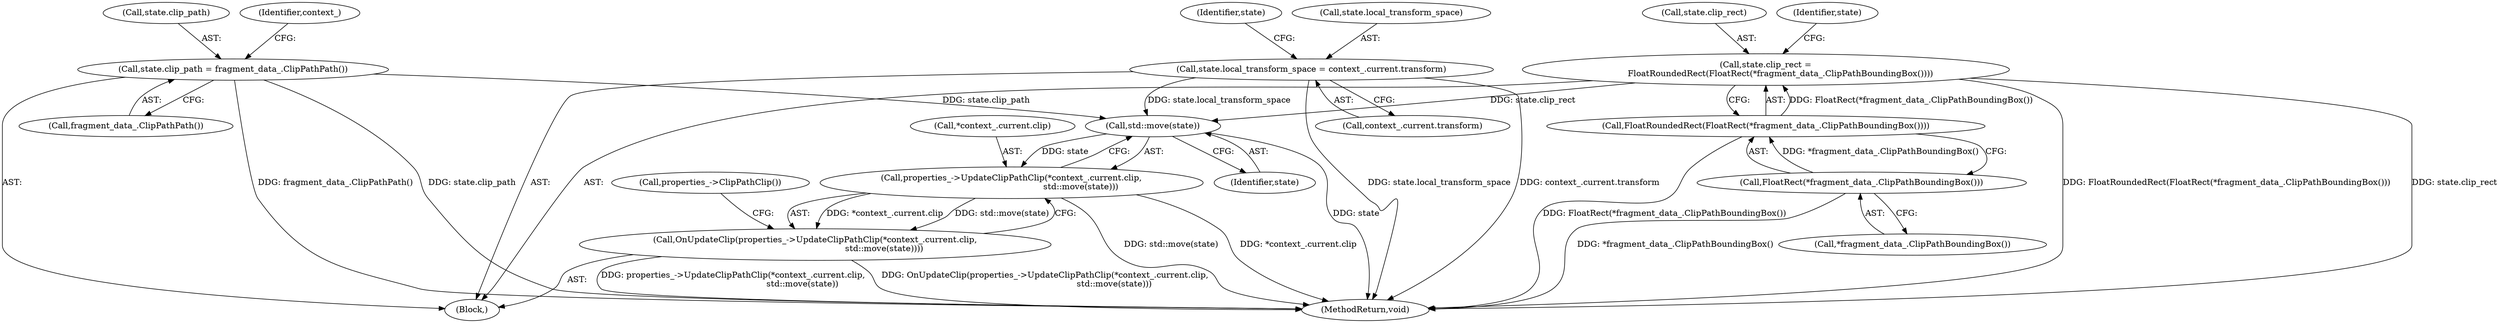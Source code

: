 digraph "0_Chrome_f911e11e7f6b5c0d6f5ee694a9871de6619889f7_2@API" {
"1000157" [label="(Call,std::move(state))"];
"1000144" [label="(Call,state.clip_path = fragment_data_.ClipPathPath())"];
"1000127" [label="(Call,state.local_transform_space = context_.current.transform)"];
"1000136" [label="(Call,state.clip_rect =\n           FloatRoundedRect(FloatRect(*fragment_data_.ClipPathBoundingBox())))"];
"1000140" [label="(Call,FloatRoundedRect(FloatRect(*fragment_data_.ClipPathBoundingBox())))"];
"1000141" [label="(Call,FloatRect(*fragment_data_.ClipPathBoundingBox()))"];
"1000150" [label="(Call,properties_->UpdateClipPathClip(*context_.current.clip,\n                                                    std::move(state)))"];
"1000149" [label="(Call,OnUpdateClip(properties_->UpdateClipPathClip(*context_.current.clip,\n                                                    std::move(state))))"];
"1000157" [label="(Call,std::move(state))"];
"1000127" [label="(Call,state.local_transform_space = context_.current.transform)"];
"1000136" [label="(Call,state.clip_rect =\n           FloatRoundedRect(FloatRect(*fragment_data_.ClipPathBoundingBox())))"];
"1000151" [label="(Call,*context_.current.clip)"];
"1000158" [label="(Identifier,state)"];
"1000144" [label="(Call,state.clip_path = fragment_data_.ClipPathPath())"];
"1000148" [label="(Call,fragment_data_.ClipPathPath())"];
"1000184" [label="(MethodReturn,void)"];
"1000138" [label="(Identifier,state)"];
"1000125" [label="(Block,)"];
"1000142" [label="(Call,*fragment_data_.ClipPathBoundingBox())"];
"1000137" [label="(Call,state.clip_rect)"];
"1000140" [label="(Call,FloatRoundedRect(FloatRect(*fragment_data_.ClipPathBoundingBox())))"];
"1000128" [label="(Call,state.local_transform_space)"];
"1000146" [label="(Identifier,state)"];
"1000141" [label="(Call,FloatRect(*fragment_data_.ClipPathBoundingBox()))"];
"1000161" [label="(Call,properties_->ClipPathClip())"];
"1000150" [label="(Call,properties_->UpdateClipPathClip(*context_.current.clip,\n                                                    std::move(state)))"];
"1000145" [label="(Call,state.clip_path)"];
"1000149" [label="(Call,OnUpdateClip(properties_->UpdateClipPathClip(*context_.current.clip,\n                                                    std::move(state))))"];
"1000154" [label="(Identifier,context_)"];
"1000131" [label="(Call,context_.current.transform)"];
"1000157" -> "1000150"  [label="AST: "];
"1000157" -> "1000158"  [label="CFG: "];
"1000158" -> "1000157"  [label="AST: "];
"1000150" -> "1000157"  [label="CFG: "];
"1000157" -> "1000184"  [label="DDG: state"];
"1000157" -> "1000150"  [label="DDG: state"];
"1000144" -> "1000157"  [label="DDG: state.clip_path"];
"1000127" -> "1000157"  [label="DDG: state.local_transform_space"];
"1000136" -> "1000157"  [label="DDG: state.clip_rect"];
"1000144" -> "1000125"  [label="AST: "];
"1000144" -> "1000148"  [label="CFG: "];
"1000145" -> "1000144"  [label="AST: "];
"1000148" -> "1000144"  [label="AST: "];
"1000154" -> "1000144"  [label="CFG: "];
"1000144" -> "1000184"  [label="DDG: fragment_data_.ClipPathPath()"];
"1000144" -> "1000184"  [label="DDG: state.clip_path"];
"1000127" -> "1000125"  [label="AST: "];
"1000127" -> "1000131"  [label="CFG: "];
"1000128" -> "1000127"  [label="AST: "];
"1000131" -> "1000127"  [label="AST: "];
"1000138" -> "1000127"  [label="CFG: "];
"1000127" -> "1000184"  [label="DDG: state.local_transform_space"];
"1000127" -> "1000184"  [label="DDG: context_.current.transform"];
"1000136" -> "1000125"  [label="AST: "];
"1000136" -> "1000140"  [label="CFG: "];
"1000137" -> "1000136"  [label="AST: "];
"1000140" -> "1000136"  [label="AST: "];
"1000146" -> "1000136"  [label="CFG: "];
"1000136" -> "1000184"  [label="DDG: FloatRoundedRect(FloatRect(*fragment_data_.ClipPathBoundingBox()))"];
"1000136" -> "1000184"  [label="DDG: state.clip_rect"];
"1000140" -> "1000136"  [label="DDG: FloatRect(*fragment_data_.ClipPathBoundingBox())"];
"1000140" -> "1000141"  [label="CFG: "];
"1000141" -> "1000140"  [label="AST: "];
"1000140" -> "1000184"  [label="DDG: FloatRect(*fragment_data_.ClipPathBoundingBox())"];
"1000141" -> "1000140"  [label="DDG: *fragment_data_.ClipPathBoundingBox()"];
"1000141" -> "1000142"  [label="CFG: "];
"1000142" -> "1000141"  [label="AST: "];
"1000141" -> "1000184"  [label="DDG: *fragment_data_.ClipPathBoundingBox()"];
"1000150" -> "1000149"  [label="AST: "];
"1000151" -> "1000150"  [label="AST: "];
"1000149" -> "1000150"  [label="CFG: "];
"1000150" -> "1000184"  [label="DDG: std::move(state)"];
"1000150" -> "1000184"  [label="DDG: *context_.current.clip"];
"1000150" -> "1000149"  [label="DDG: *context_.current.clip"];
"1000150" -> "1000149"  [label="DDG: std::move(state)"];
"1000149" -> "1000125"  [label="AST: "];
"1000161" -> "1000149"  [label="CFG: "];
"1000149" -> "1000184"  [label="DDG: OnUpdateClip(properties_->UpdateClipPathClip(*context_.current.clip,\n                                                    std::move(state)))"];
"1000149" -> "1000184"  [label="DDG: properties_->UpdateClipPathClip(*context_.current.clip,\n                                                    std::move(state))"];
}
